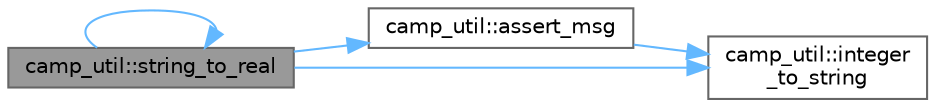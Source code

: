 digraph "camp_util::string_to_real"
{
 // LATEX_PDF_SIZE
  bgcolor="transparent";
  edge [fontname=Helvetica,fontsize=10,labelfontname=Helvetica,labelfontsize=10];
  node [fontname=Helvetica,fontsize=10,shape=box,height=0.2,width=0.4];
  rankdir="LR";
  Node1 [label="camp_util::string_to_real",height=0.2,width=0.4,color="gray40", fillcolor="grey60", style="filled", fontcolor="black",tooltip="Convert a string to a real."];
  Node1 -> Node2 [color="steelblue1",style="solid"];
  Node2 [label="camp_util::assert_msg",height=0.2,width=0.4,color="grey40", fillcolor="white", style="filled",URL="$namespacecamp__util.html#ab4e745d4a05763568bf773598f30e91f",tooltip="Errors unless condition_ok is true."];
  Node2 -> Node3 [color="steelblue1",style="solid"];
  Node3 [label="camp_util::integer\l_to_string",height=0.2,width=0.4,color="grey40", fillcolor="white", style="filled",URL="$namespacecamp__util.html#acd72e4626dcfefffaa08c42cfa7949bc",tooltip="Convert an integer to a string format."];
  Node1 -> Node3 [color="steelblue1",style="solid"];
  Node1 -> Node1 [color="steelblue1",style="solid"];
}
